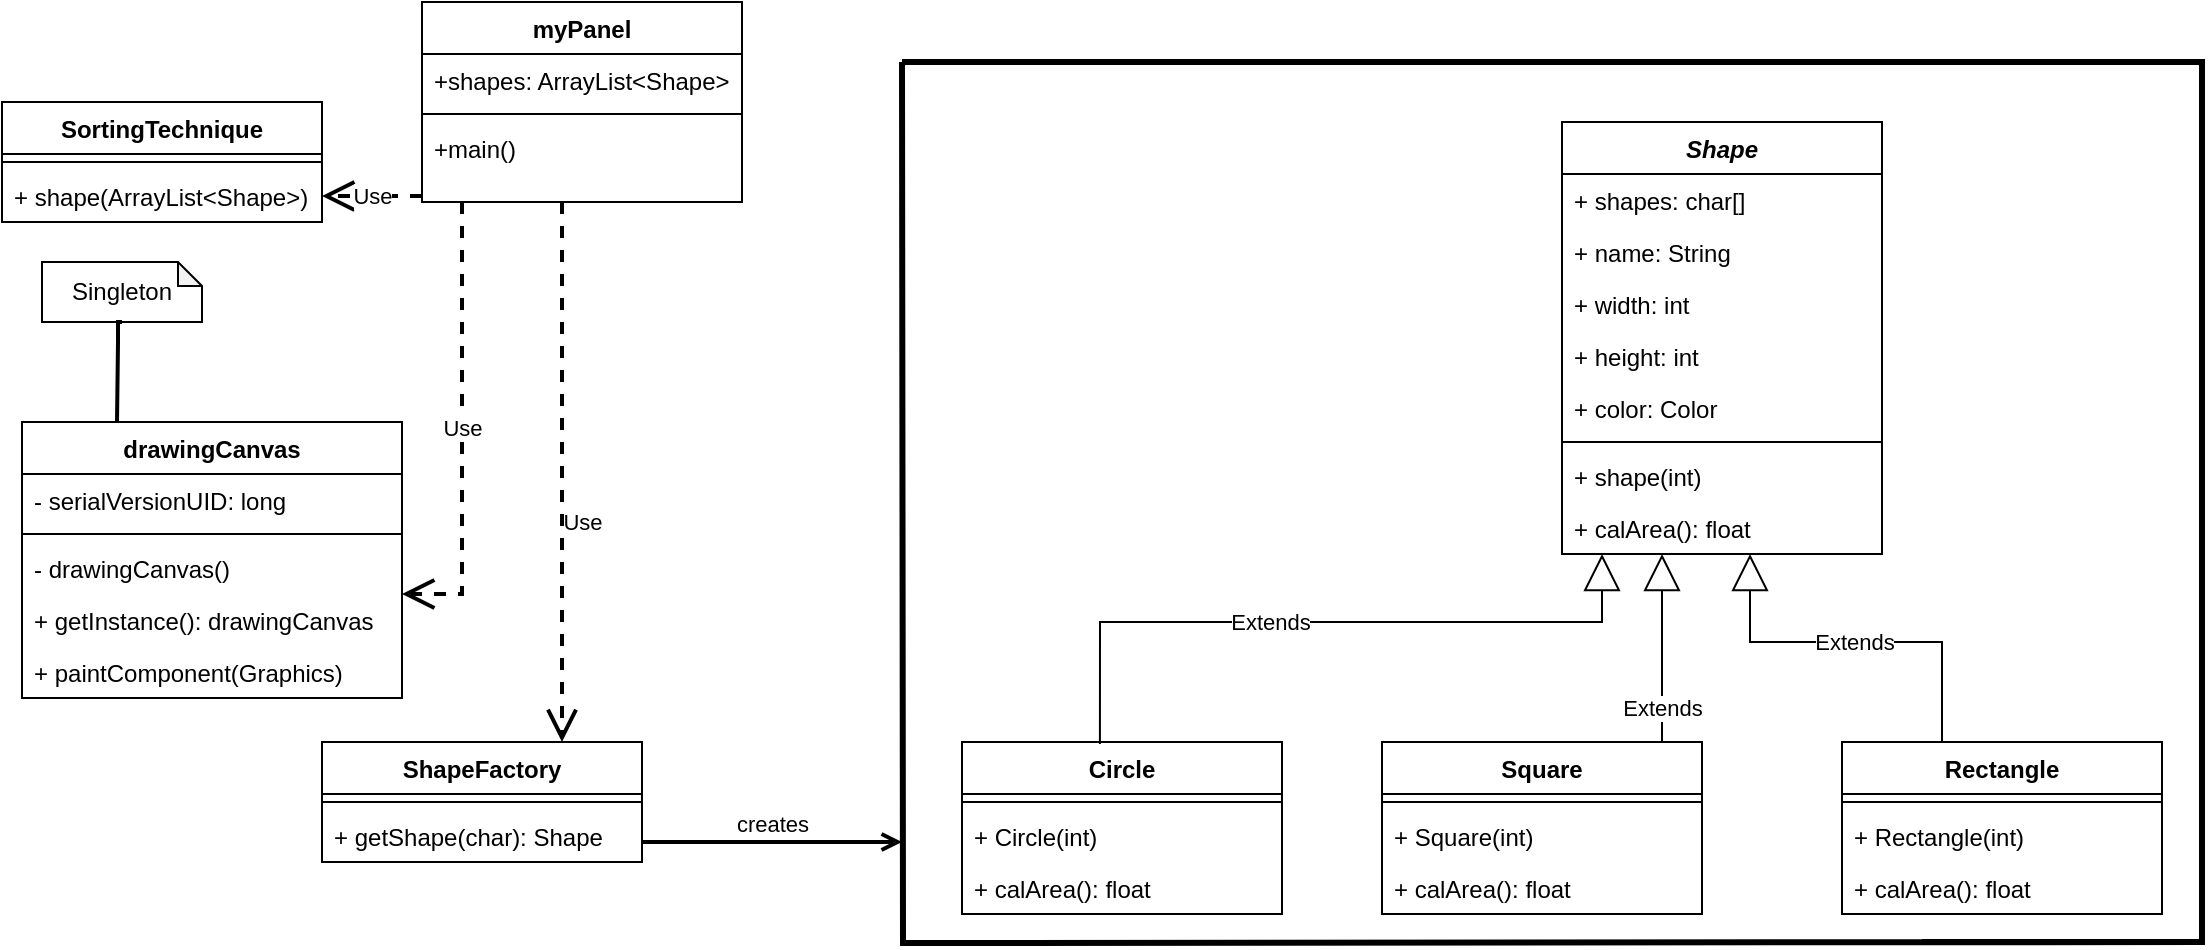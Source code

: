 <mxfile version="15.4.0" type="device"><diagram id="C5RBs43oDa-KdzZeNtuy" name="Page-1"><mxGraphModel dx="1240" dy="729" grid="1" gridSize="10" guides="1" tooltips="1" connect="1" arrows="1" fold="1" page="1" pageScale="1" pageWidth="1827" pageHeight="1169" math="0" shadow="0"><root><mxCell id="WIyWlLk6GJQsqaUBKTNV-0"/><mxCell id="WIyWlLk6GJQsqaUBKTNV-1" parent="WIyWlLk6GJQsqaUBKTNV-0"/><mxCell id="zkfFHV4jXpPFQw0GAbJ--0" value="myPanel" style="swimlane;fontStyle=1;align=center;verticalAlign=top;childLayout=stackLayout;horizontal=1;startSize=26;horizontalStack=0;resizeParent=1;resizeLast=0;collapsible=1;marginBottom=0;rounded=0;shadow=0;strokeWidth=1;" parent="WIyWlLk6GJQsqaUBKTNV-1" vertex="1"><mxGeometry x="240" y="250" width="160" height="100" as="geometry"><mxRectangle x="230" y="140" width="160" height="26" as="alternateBounds"/></mxGeometry></mxCell><mxCell id="zkfFHV4jXpPFQw0GAbJ--1" value="+shapes: ArrayList&lt;Shape&gt;" style="text;align=left;verticalAlign=top;spacingLeft=4;spacingRight=4;overflow=hidden;rotatable=0;points=[[0,0.5],[1,0.5]];portConstraint=eastwest;" parent="zkfFHV4jXpPFQw0GAbJ--0" vertex="1"><mxGeometry y="26" width="160" height="26" as="geometry"/></mxCell><mxCell id="zkfFHV4jXpPFQw0GAbJ--4" value="" style="line;html=1;strokeWidth=1;align=left;verticalAlign=middle;spacingTop=-1;spacingLeft=3;spacingRight=3;rotatable=0;labelPosition=right;points=[];portConstraint=eastwest;" parent="zkfFHV4jXpPFQw0GAbJ--0" vertex="1"><mxGeometry y="52" width="160" height="8" as="geometry"/></mxCell><mxCell id="zkfFHV4jXpPFQw0GAbJ--5" value="+main()&#10;" style="text;align=left;verticalAlign=top;spacingLeft=4;spacingRight=4;overflow=hidden;rotatable=0;points=[[0,0.5],[1,0.5]];portConstraint=eastwest;" parent="zkfFHV4jXpPFQw0GAbJ--0" vertex="1"><mxGeometry y="60" width="160" height="26" as="geometry"/></mxCell><mxCell id="Le3WBbt5asXJ-tY5au-J-42" value="" style="group" vertex="1" connectable="0" parent="WIyWlLk6GJQsqaUBKTNV-1"><mxGeometry x="170" y="520" width="940" height="186" as="geometry"/></mxCell><mxCell id="Le3WBbt5asXJ-tY5au-J-63" value="" style="group" vertex="1" connectable="0" parent="Le3WBbt5asXJ-tY5au-J-42"><mxGeometry x="340" y="100" width="600" height="86" as="geometry"/></mxCell><mxCell id="Le3WBbt5asXJ-tY5au-J-17" value="Circle" style="swimlane;fontStyle=1;align=center;verticalAlign=top;childLayout=stackLayout;horizontal=1;startSize=26;horizontalStack=0;resizeParent=1;resizeParentMax=0;resizeLast=0;collapsible=1;marginBottom=0;" vertex="1" parent="Le3WBbt5asXJ-tY5au-J-63"><mxGeometry width="160" height="86" as="geometry"/></mxCell><mxCell id="Le3WBbt5asXJ-tY5au-J-19" value="" style="line;strokeWidth=1;fillColor=none;align=left;verticalAlign=middle;spacingTop=-1;spacingLeft=3;spacingRight=3;rotatable=0;labelPosition=right;points=[];portConstraint=eastwest;" vertex="1" parent="Le3WBbt5asXJ-tY5au-J-17"><mxGeometry y="26" width="160" height="8" as="geometry"/></mxCell><mxCell id="Le3WBbt5asXJ-tY5au-J-20" value="+ Circle(int)" style="text;strokeColor=none;fillColor=none;align=left;verticalAlign=top;spacingLeft=4;spacingRight=4;overflow=hidden;rotatable=0;points=[[0,0.5],[1,0.5]];portConstraint=eastwest;" vertex="1" parent="Le3WBbt5asXJ-tY5au-J-17"><mxGeometry y="34" width="160" height="26" as="geometry"/></mxCell><mxCell id="Le3WBbt5asXJ-tY5au-J-29" value="+ calArea(): float" style="text;strokeColor=none;fillColor=none;align=left;verticalAlign=top;spacingLeft=4;spacingRight=4;overflow=hidden;rotatable=0;points=[[0,0.5],[1,0.5]];portConstraint=eastwest;" vertex="1" parent="Le3WBbt5asXJ-tY5au-J-17"><mxGeometry y="60" width="160" height="26" as="geometry"/></mxCell><mxCell id="Le3WBbt5asXJ-tY5au-J-30" value="Square" style="swimlane;fontStyle=1;align=center;verticalAlign=top;childLayout=stackLayout;horizontal=1;startSize=26;horizontalStack=0;resizeParent=1;resizeParentMax=0;resizeLast=0;collapsible=1;marginBottom=0;" vertex="1" parent="Le3WBbt5asXJ-tY5au-J-63"><mxGeometry x="210" width="160" height="86" as="geometry"/></mxCell><mxCell id="Le3WBbt5asXJ-tY5au-J-31" value="" style="line;strokeWidth=1;fillColor=none;align=left;verticalAlign=middle;spacingTop=-1;spacingLeft=3;spacingRight=3;rotatable=0;labelPosition=right;points=[];portConstraint=eastwest;" vertex="1" parent="Le3WBbt5asXJ-tY5au-J-30"><mxGeometry y="26" width="160" height="8" as="geometry"/></mxCell><mxCell id="Le3WBbt5asXJ-tY5au-J-32" value="+ Square(int)" style="text;strokeColor=none;fillColor=none;align=left;verticalAlign=top;spacingLeft=4;spacingRight=4;overflow=hidden;rotatable=0;points=[[0,0.5],[1,0.5]];portConstraint=eastwest;" vertex="1" parent="Le3WBbt5asXJ-tY5au-J-30"><mxGeometry y="34" width="160" height="26" as="geometry"/></mxCell><mxCell id="Le3WBbt5asXJ-tY5au-J-33" value="+ calArea(): float" style="text;strokeColor=none;fillColor=none;align=left;verticalAlign=top;spacingLeft=4;spacingRight=4;overflow=hidden;rotatable=0;points=[[0,0.5],[1,0.5]];portConstraint=eastwest;" vertex="1" parent="Le3WBbt5asXJ-tY5au-J-30"><mxGeometry y="60" width="160" height="26" as="geometry"/></mxCell><mxCell id="Le3WBbt5asXJ-tY5au-J-34" value="Rectangle" style="swimlane;fontStyle=1;align=center;verticalAlign=top;childLayout=stackLayout;horizontal=1;startSize=26;horizontalStack=0;resizeParent=1;resizeParentMax=0;resizeLast=0;collapsible=1;marginBottom=0;" vertex="1" parent="Le3WBbt5asXJ-tY5au-J-63"><mxGeometry x="440" width="160" height="86" as="geometry"/></mxCell><mxCell id="Le3WBbt5asXJ-tY5au-J-35" value="" style="line;strokeWidth=1;fillColor=none;align=left;verticalAlign=middle;spacingTop=-1;spacingLeft=3;spacingRight=3;rotatable=0;labelPosition=right;points=[];portConstraint=eastwest;" vertex="1" parent="Le3WBbt5asXJ-tY5au-J-34"><mxGeometry y="26" width="160" height="8" as="geometry"/></mxCell><mxCell id="Le3WBbt5asXJ-tY5au-J-36" value="+ Rectangle(int)" style="text;strokeColor=none;fillColor=none;align=left;verticalAlign=top;spacingLeft=4;spacingRight=4;overflow=hidden;rotatable=0;points=[[0,0.5],[1,0.5]];portConstraint=eastwest;" vertex="1" parent="Le3WBbt5asXJ-tY5au-J-34"><mxGeometry y="34" width="160" height="26" as="geometry"/></mxCell><mxCell id="Le3WBbt5asXJ-tY5au-J-37" value="+ calArea(): float" style="text;strokeColor=none;fillColor=none;align=left;verticalAlign=top;spacingLeft=4;spacingRight=4;overflow=hidden;rotatable=0;points=[[0,0.5],[1,0.5]];portConstraint=eastwest;" vertex="1" parent="Le3WBbt5asXJ-tY5au-J-34"><mxGeometry y="60" width="160" height="26" as="geometry"/></mxCell><mxCell id="Le3WBbt5asXJ-tY5au-J-1" value="ShapeFactory" style="swimlane;fontStyle=1;align=center;verticalAlign=top;childLayout=stackLayout;horizontal=1;startSize=26;horizontalStack=0;resizeParent=1;resizeParentMax=0;resizeLast=0;collapsible=1;marginBottom=0;" vertex="1" parent="Le3WBbt5asXJ-tY5au-J-42"><mxGeometry x="20" y="100" width="160" height="60" as="geometry"/></mxCell><mxCell id="Le3WBbt5asXJ-tY5au-J-3" value="" style="line;strokeWidth=1;fillColor=none;align=left;verticalAlign=middle;spacingTop=-1;spacingLeft=3;spacingRight=3;rotatable=0;labelPosition=right;points=[];portConstraint=eastwest;" vertex="1" parent="Le3WBbt5asXJ-tY5au-J-1"><mxGeometry y="26" width="160" height="8" as="geometry"/></mxCell><mxCell id="Le3WBbt5asXJ-tY5au-J-4" value="+ getShape(char): Shape" style="text;strokeColor=none;fillColor=none;align=left;verticalAlign=top;spacingLeft=4;spacingRight=4;overflow=hidden;rotatable=0;points=[[0,0.5],[1,0.5]];portConstraint=eastwest;" vertex="1" parent="Le3WBbt5asXJ-tY5au-J-1"><mxGeometry y="34" width="160" height="26" as="geometry"/></mxCell><mxCell id="Le3WBbt5asXJ-tY5au-J-67" value="creates" style="html=1;verticalAlign=bottom;labelBackgroundColor=none;endArrow=open;endFill=0;rounded=0;strokeWidth=2;edgeStyle=orthogonalEdgeStyle;" edge="1" parent="Le3WBbt5asXJ-tY5au-J-42"><mxGeometry width="160" relative="1" as="geometry"><mxPoint x="180" y="150" as="sourcePoint"/><mxPoint x="310" y="150" as="targetPoint"/></mxGeometry></mxCell><mxCell id="Le3WBbt5asXJ-tY5au-J-79" value="Use" style="endArrow=open;endSize=12;dashed=1;html=1;rounded=0;strokeWidth=2;edgeStyle=orthogonalEdgeStyle;exitX=0.25;exitY=1;exitDx=0;exitDy=0;" edge="1" parent="Le3WBbt5asXJ-tY5au-J-42"><mxGeometry width="160" relative="1" as="geometry"><mxPoint x="90.0" y="-170" as="sourcePoint"/><mxPoint x="60" y="26" as="targetPoint"/><Array as="points"><mxPoint x="90" y="26"/></Array></mxGeometry></mxCell><mxCell id="Le3WBbt5asXJ-tY5au-J-46" value="SortingTechnique" style="swimlane;fontStyle=1;align=center;verticalAlign=top;childLayout=stackLayout;horizontal=1;startSize=26;horizontalStack=0;resizeParent=1;resizeParentMax=0;resizeLast=0;collapsible=1;marginBottom=0;" vertex="1" parent="WIyWlLk6GJQsqaUBKTNV-1"><mxGeometry x="30" y="300" width="160" height="60" as="geometry"/></mxCell><mxCell id="Le3WBbt5asXJ-tY5au-J-48" value="" style="line;strokeWidth=1;fillColor=none;align=left;verticalAlign=middle;spacingTop=-1;spacingLeft=3;spacingRight=3;rotatable=0;labelPosition=right;points=[];portConstraint=eastwest;" vertex="1" parent="Le3WBbt5asXJ-tY5au-J-46"><mxGeometry y="26" width="160" height="8" as="geometry"/></mxCell><mxCell id="Le3WBbt5asXJ-tY5au-J-49" value="+ shape(ArrayList&lt;Shape&gt;)" style="text;strokeColor=none;fillColor=none;align=left;verticalAlign=top;spacingLeft=4;spacingRight=4;overflow=hidden;rotatable=0;points=[[0,0.5],[1,0.5]];portConstraint=eastwest;" vertex="1" parent="Le3WBbt5asXJ-tY5au-J-46"><mxGeometry y="34" width="160" height="26" as="geometry"/></mxCell><mxCell id="Le3WBbt5asXJ-tY5au-J-50" value="drawingCanvas" style="swimlane;fontStyle=1;align=center;verticalAlign=top;childLayout=stackLayout;horizontal=1;startSize=26;horizontalStack=0;resizeParent=1;resizeParentMax=0;resizeLast=0;collapsible=1;marginBottom=0;" vertex="1" parent="WIyWlLk6GJQsqaUBKTNV-1"><mxGeometry x="40" y="460" width="190" height="138" as="geometry"/></mxCell><mxCell id="Le3WBbt5asXJ-tY5au-J-51" value="- serialVersionUID: long" style="text;strokeColor=none;fillColor=none;align=left;verticalAlign=top;spacingLeft=4;spacingRight=4;overflow=hidden;rotatable=0;points=[[0,0.5],[1,0.5]];portConstraint=eastwest;" vertex="1" parent="Le3WBbt5asXJ-tY5au-J-50"><mxGeometry y="26" width="190" height="26" as="geometry"/></mxCell><mxCell id="Le3WBbt5asXJ-tY5au-J-52" value="" style="line;strokeWidth=1;fillColor=none;align=left;verticalAlign=middle;spacingTop=-1;spacingLeft=3;spacingRight=3;rotatable=0;labelPosition=right;points=[];portConstraint=eastwest;" vertex="1" parent="Le3WBbt5asXJ-tY5au-J-50"><mxGeometry y="52" width="190" height="8" as="geometry"/></mxCell><mxCell id="Le3WBbt5asXJ-tY5au-J-53" value="- drawingCanvas()" style="text;strokeColor=none;fillColor=none;align=left;verticalAlign=top;spacingLeft=4;spacingRight=4;overflow=hidden;rotatable=0;points=[[0,0.5],[1,0.5]];portConstraint=eastwest;" vertex="1" parent="Le3WBbt5asXJ-tY5au-J-50"><mxGeometry y="60" width="190" height="26" as="geometry"/></mxCell><mxCell id="Le3WBbt5asXJ-tY5au-J-54" value="+ getInstance(): drawingCanvas" style="text;strokeColor=none;fillColor=none;align=left;verticalAlign=top;spacingLeft=4;spacingRight=4;overflow=hidden;rotatable=0;points=[[0,0.5],[1,0.5]];portConstraint=eastwest;" vertex="1" parent="Le3WBbt5asXJ-tY5au-J-50"><mxGeometry y="86" width="190" height="26" as="geometry"/></mxCell><mxCell id="Le3WBbt5asXJ-tY5au-J-55" value="+ paintComponent(Graphics)" style="text;strokeColor=none;fillColor=none;align=left;verticalAlign=top;spacingLeft=4;spacingRight=4;overflow=hidden;rotatable=0;points=[[0,0.5],[1,0.5]];portConstraint=eastwest;" vertex="1" parent="Le3WBbt5asXJ-tY5au-J-50"><mxGeometry y="112" width="190" height="26" as="geometry"/></mxCell><mxCell id="Le3WBbt5asXJ-tY5au-J-57" value="Singleton" style="shape=note;whiteSpace=wrap;html=1;backgroundOutline=1;darkOpacity=0.05;size=12;" vertex="1" parent="WIyWlLk6GJQsqaUBKTNV-1"><mxGeometry x="50" y="380" width="80" height="30" as="geometry"/></mxCell><mxCell id="Le3WBbt5asXJ-tY5au-J-60" value="" style="group" vertex="1" connectable="0" parent="WIyWlLk6GJQsqaUBKTNV-1"><mxGeometry x="579" y="310" width="421" height="310" as="geometry"/></mxCell><mxCell id="Le3WBbt5asXJ-tY5au-J-5" value="Shape" style="swimlane;fontStyle=3;align=center;verticalAlign=top;childLayout=stackLayout;horizontal=1;startSize=26;horizontalStack=0;resizeParent=1;resizeParentMax=0;resizeLast=0;collapsible=1;marginBottom=0;" vertex="1" parent="Le3WBbt5asXJ-tY5au-J-60"><mxGeometry x="231" width="160" height="216" as="geometry"/></mxCell><mxCell id="Le3WBbt5asXJ-tY5au-J-6" value="+ shapes: char[]" style="text;strokeColor=none;fillColor=none;align=left;verticalAlign=top;spacingLeft=4;spacingRight=4;overflow=hidden;rotatable=0;points=[[0,0.5],[1,0.5]];portConstraint=eastwest;" vertex="1" parent="Le3WBbt5asXJ-tY5au-J-5"><mxGeometry y="26" width="160" height="26" as="geometry"/></mxCell><mxCell id="Le3WBbt5asXJ-tY5au-J-11" value="+ name: String" style="text;strokeColor=none;fillColor=none;align=left;verticalAlign=top;spacingLeft=4;spacingRight=4;overflow=hidden;rotatable=0;points=[[0,0.5],[1,0.5]];portConstraint=eastwest;" vertex="1" parent="Le3WBbt5asXJ-tY5au-J-5"><mxGeometry y="52" width="160" height="26" as="geometry"/></mxCell><mxCell id="Le3WBbt5asXJ-tY5au-J-12" value="+ width: int" style="text;strokeColor=none;fillColor=none;align=left;verticalAlign=top;spacingLeft=4;spacingRight=4;overflow=hidden;rotatable=0;points=[[0,0.5],[1,0.5]];portConstraint=eastwest;" vertex="1" parent="Le3WBbt5asXJ-tY5au-J-5"><mxGeometry y="78" width="160" height="26" as="geometry"/></mxCell><mxCell id="Le3WBbt5asXJ-tY5au-J-10" value="+ height: int" style="text;strokeColor=none;fillColor=none;align=left;verticalAlign=top;spacingLeft=4;spacingRight=4;overflow=hidden;rotatable=0;points=[[0,0.5],[1,0.5]];portConstraint=eastwest;" vertex="1" parent="Le3WBbt5asXJ-tY5au-J-5"><mxGeometry y="104" width="160" height="26" as="geometry"/></mxCell><mxCell id="Le3WBbt5asXJ-tY5au-J-13" value="+ color: Color" style="text;strokeColor=none;fillColor=none;align=left;verticalAlign=top;spacingLeft=4;spacingRight=4;overflow=hidden;rotatable=0;points=[[0,0.5],[1,0.5]];portConstraint=eastwest;" vertex="1" parent="Le3WBbt5asXJ-tY5au-J-5"><mxGeometry y="130" width="160" height="26" as="geometry"/></mxCell><mxCell id="Le3WBbt5asXJ-tY5au-J-7" value="" style="line;strokeWidth=1;fillColor=none;align=left;verticalAlign=middle;spacingTop=-1;spacingLeft=3;spacingRight=3;rotatable=0;labelPosition=right;points=[];portConstraint=eastwest;" vertex="1" parent="Le3WBbt5asXJ-tY5au-J-5"><mxGeometry y="156" width="160" height="8" as="geometry"/></mxCell><mxCell id="Le3WBbt5asXJ-tY5au-J-14" value="+ shape(int)" style="text;strokeColor=none;fillColor=none;align=left;verticalAlign=top;spacingLeft=4;spacingRight=4;overflow=hidden;rotatable=0;points=[[0,0.5],[1,0.5]];portConstraint=eastwest;" vertex="1" parent="Le3WBbt5asXJ-tY5au-J-5"><mxGeometry y="164" width="160" height="26" as="geometry"/></mxCell><mxCell id="Le3WBbt5asXJ-tY5au-J-8" value="+ calArea(): float" style="text;strokeColor=none;fillColor=none;align=left;verticalAlign=top;spacingLeft=4;spacingRight=4;overflow=hidden;rotatable=0;points=[[0,0.5],[1,0.5]];portConstraint=eastwest;" vertex="1" parent="Le3WBbt5asXJ-tY5au-J-5"><mxGeometry y="190" width="160" height="26" as="geometry"/></mxCell><mxCell id="Le3WBbt5asXJ-tY5au-J-39" value="Extends" style="endArrow=block;endSize=16;endFill=0;html=1;rounded=0;edgeStyle=orthogonalEdgeStyle;exitX=0.431;exitY=0.012;exitDx=0;exitDy=0;exitPerimeter=0;" edge="1" parent="Le3WBbt5asXJ-tY5au-J-60" source="Le3WBbt5asXJ-tY5au-J-17"><mxGeometry x="-0.153" width="160" relative="1" as="geometry"><mxPoint x="151" y="216" as="sourcePoint"/><mxPoint x="251" y="216" as="targetPoint"/><Array as="points"><mxPoint y="250"/><mxPoint x="251" y="250"/><mxPoint x="251" y="216"/></Array><mxPoint as="offset"/></mxGeometry></mxCell><mxCell id="Le3WBbt5asXJ-tY5au-J-43" value="Extends" style="endArrow=block;endSize=16;endFill=0;html=1;rounded=0;edgeStyle=orthogonalEdgeStyle;exitX=0.5;exitY=0;exitDx=0;exitDy=0;" edge="1" parent="WIyWlLk6GJQsqaUBKTNV-1" source="Le3WBbt5asXJ-tY5au-J-30" target="Le3WBbt5asXJ-tY5au-J-8"><mxGeometry width="160" relative="1" as="geometry"><mxPoint x="700" y="750" as="sourcePoint"/><mxPoint x="860" y="530" as="targetPoint"/><Array as="points"><mxPoint x="860" y="620"/></Array></mxGeometry></mxCell><mxCell id="Le3WBbt5asXJ-tY5au-J-44" value="Extends" style="endArrow=block;endSize=16;endFill=0;html=1;rounded=0;edgeStyle=orthogonalEdgeStyle;exitX=0.325;exitY=0;exitDx=0;exitDy=0;exitPerimeter=0;" edge="1" parent="WIyWlLk6GJQsqaUBKTNV-1" source="Le3WBbt5asXJ-tY5au-J-34" target="Le3WBbt5asXJ-tY5au-J-8"><mxGeometry width="160" relative="1" as="geometry"><mxPoint x="1000" y="610" as="sourcePoint"/><mxPoint x="1140" y="580" as="targetPoint"/><Array as="points"><mxPoint x="1000" y="620"/><mxPoint x="1000" y="570"/><mxPoint x="904" y="570"/></Array></mxGeometry></mxCell><mxCell id="Le3WBbt5asXJ-tY5au-J-65" value="" style="endArrow=none;startArrow=none;endFill=0;startFill=0;endSize=8;html=1;verticalAlign=bottom;labelBackgroundColor=none;strokeWidth=3;rounded=0;edgeStyle=orthogonalEdgeStyle;" edge="1" parent="WIyWlLk6GJQsqaUBKTNV-1"><mxGeometry width="160" relative="1" as="geometry"><mxPoint x="1130" y="720" as="sourcePoint"/><mxPoint x="480" y="280" as="targetPoint"/></mxGeometry></mxCell><mxCell id="Le3WBbt5asXJ-tY5au-J-66" value="" style="endArrow=none;startArrow=none;endFill=0;startFill=0;endSize=8;html=1;verticalAlign=bottom;labelBackgroundColor=none;strokeWidth=3;rounded=0;edgeStyle=orthogonalEdgeStyle;" edge="1" parent="WIyWlLk6GJQsqaUBKTNV-1"><mxGeometry width="160" relative="1" as="geometry"><mxPoint x="990" y="720" as="sourcePoint"/><mxPoint x="480" y="280" as="targetPoint"/><Array as="points"><mxPoint x="1130" y="720"/><mxPoint x="1130" y="280"/></Array></mxGeometry></mxCell><mxCell id="Le3WBbt5asXJ-tY5au-J-78" value="Use" style="endArrow=open;endSize=12;dashed=1;html=1;rounded=0;strokeWidth=2;edgeStyle=orthogonalEdgeStyle;" edge="1" parent="WIyWlLk6GJQsqaUBKTNV-1"><mxGeometry x="0.185" y="10" width="160" relative="1" as="geometry"><mxPoint x="310" y="350" as="sourcePoint"/><mxPoint x="310" y="620" as="targetPoint"/><Array as="points"><mxPoint x="310" y="350"/><mxPoint x="310" y="620"/></Array><mxPoint as="offset"/></mxGeometry></mxCell><mxCell id="Le3WBbt5asXJ-tY5au-J-80" value="Use" style="endArrow=open;endSize=12;dashed=1;html=1;rounded=0;strokeWidth=2;edgeStyle=orthogonalEdgeStyle;entryX=1;entryY=0.5;entryDx=0;entryDy=0;" edge="1" parent="WIyWlLk6GJQsqaUBKTNV-1" target="Le3WBbt5asXJ-tY5au-J-49"><mxGeometry width="160" relative="1" as="geometry"><mxPoint x="240" y="347" as="sourcePoint"/><mxPoint x="400" y="200" as="targetPoint"/><Array as="points"><mxPoint x="240" y="347"/></Array></mxGeometry></mxCell><mxCell id="9NmdeItpG_7w8chmzG2r-1" value="" style="endArrow=none;startArrow=none;endFill=0;startFill=0;endSize=8;html=1;verticalAlign=bottom;labelBackgroundColor=none;strokeWidth=2;rounded=0;edgeStyle=orthogonalEdgeStyle;exitX=0.5;exitY=1;exitDx=0;exitDy=0;exitPerimeter=0;entryX=0.25;entryY=0;entryDx=0;entryDy=0;" edge="1" parent="WIyWlLk6GJQsqaUBKTNV-1" source="Le3WBbt5asXJ-tY5au-J-57" target="Le3WBbt5asXJ-tY5au-J-50"><mxGeometry width="160" relative="1" as="geometry"><mxPoint x="110" y="440" as="sourcePoint"/><mxPoint x="270" y="440" as="targetPoint"/><Array as="points"><mxPoint x="88" y="410"/><mxPoint x="88" y="420"/></Array></mxGeometry></mxCell></root></mxGraphModel></diagram></mxfile>